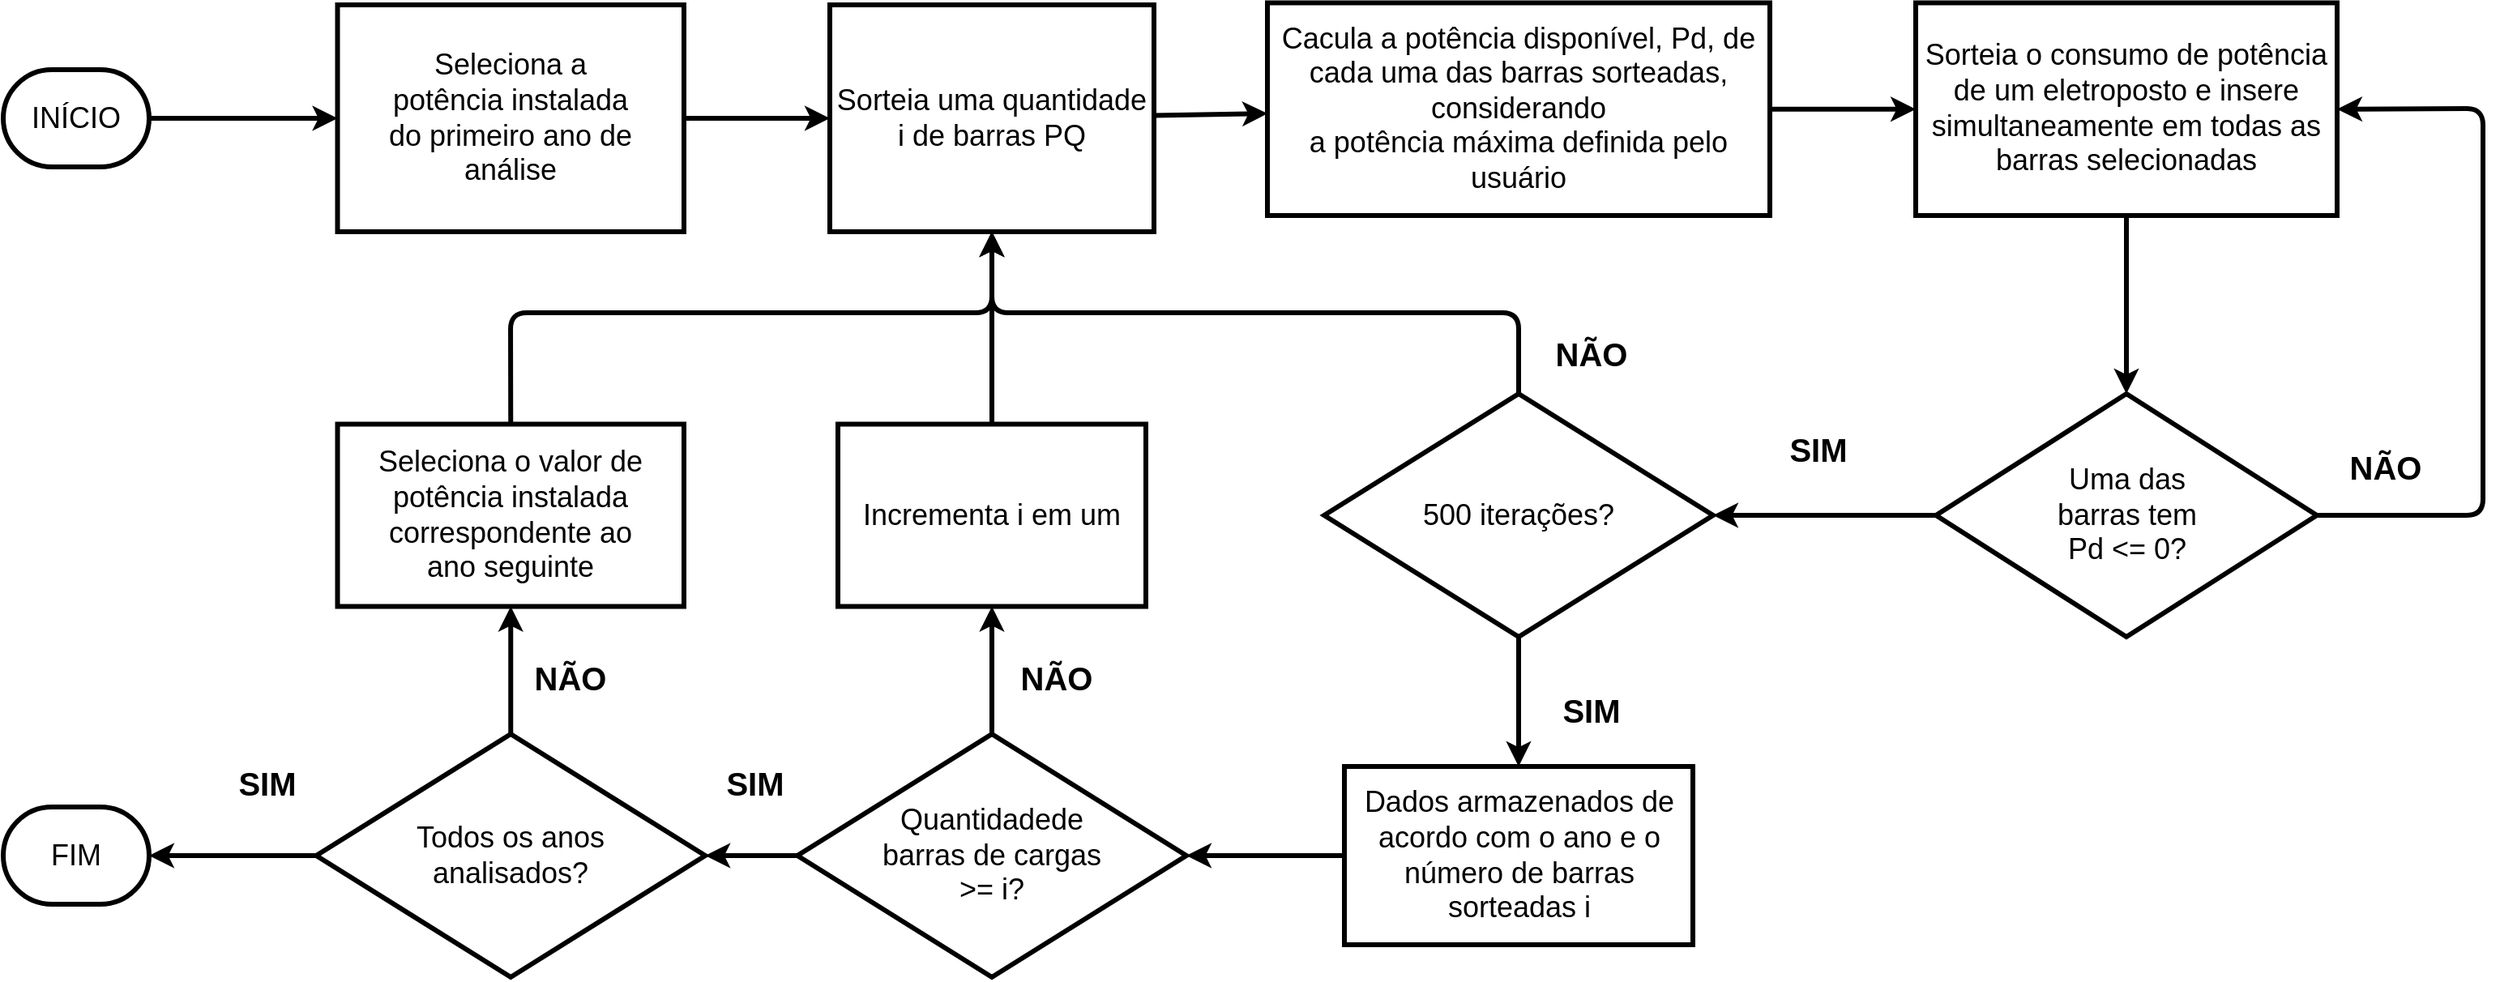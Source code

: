 <mxfile>
    <diagram id="v7DR3OZrTKcgggxZ--NC" name="Page-1">
        <mxGraphModel dx="2772" dy="778" grid="1" gridSize="10" guides="1" tooltips="1" connect="1" arrows="1" fold="1" page="1" pageScale="1" pageWidth="850" pageHeight="1100" math="0" shadow="0">
            <root>
                <mxCell id="0"/>
                <mxCell id="1" parent="0"/>
                <mxCell id="134" value="" style="edgeStyle=none;html=1;strokeWidth=3;fontSize=18;entryX=0;entryY=0.5;entryDx=0;entryDy=0;" parent="1" source="83" target="153" edge="1">
                    <mxGeometry relative="1" as="geometry"/>
                </mxCell>
                <mxCell id="83" value="&lt;font style=&quot;font-size: 18px;&quot;&gt;INÍCIO&lt;/font&gt;" style="rounded=1;whiteSpace=wrap;html=1;arcSize=50;strokeWidth=3;fontSize=18;" parent="1" vertex="1">
                    <mxGeometry x="-960" y="670" width="90" height="60" as="geometry"/>
                </mxCell>
                <mxCell id="123" value="" style="edgeStyle=none;html=1;fontSize=18;strokeWidth=3;" parent="1" source="85" target="119" edge="1">
                    <mxGeometry relative="1" as="geometry"/>
                </mxCell>
                <mxCell id="85" value="&lt;span style=&quot;font-size: 18px;&quot;&gt;Cacula a potência disponível, Pd, de cada uma das barras sorteadas, considerando&lt;br style=&quot;font-size: 18px;&quot;&gt;a potência máxima definida pelo usuário&lt;/span&gt;" style="rounded=0;whiteSpace=wrap;html=1;strokeWidth=3;fontSize=18;" parent="1" vertex="1">
                    <mxGeometry x="-180" y="628.75" width="310" height="131.25" as="geometry"/>
                </mxCell>
                <mxCell id="136" value="" style="edgeStyle=none;html=1;strokeWidth=3;fontSize=18;" parent="1" source="89" target="85" edge="1">
                    <mxGeometry relative="1" as="geometry"/>
                </mxCell>
                <mxCell id="89" value="&lt;span style=&quot;font-size: 18px;&quot;&gt;Sorteia uma quantidade i de barras PQ&lt;/span&gt;" style="rounded=0;whiteSpace=wrap;html=1;strokeWidth=3;fontSize=18;" parent="1" vertex="1">
                    <mxGeometry x="-450" y="630" width="200" height="140" as="geometry"/>
                </mxCell>
                <mxCell id="127" value="" style="edgeStyle=none;html=1;strokeWidth=3;fontSize=18;" parent="1" source="118" target="121" edge="1">
                    <mxGeometry relative="1" as="geometry"/>
                </mxCell>
                <mxCell id="181" style="edgeStyle=none;html=1;exitX=1;exitY=0.5;exitDx=0;exitDy=0;entryX=1;entryY=0.5;entryDx=0;entryDy=0;strokeWidth=3;fontSize=18;" edge="1" parent="1" source="118" target="119">
                    <mxGeometry relative="1" as="geometry">
                        <Array as="points">
                            <mxPoint x="570" y="945"/>
                            <mxPoint x="570" y="694"/>
                        </Array>
                    </mxGeometry>
                </mxCell>
                <mxCell id="118" value="&lt;font style=&quot;font-size: 18px;&quot;&gt;Uma das&lt;br style=&quot;font-size: 18px;&quot;&gt;barras tem&lt;br style=&quot;font-size: 18px;&quot;&gt;Pd&amp;nbsp;&amp;lt;= 0?&lt;/font&gt;" style="rhombus;whiteSpace=wrap;html=1;strokeWidth=3;fontSize=18;" parent="1" vertex="1">
                    <mxGeometry x="232.5" y="870" width="235" height="150" as="geometry"/>
                </mxCell>
                <mxCell id="180" value="" style="edgeStyle=none;html=1;strokeWidth=3;fontSize=18;" edge="1" parent="1" source="119" target="118">
                    <mxGeometry relative="1" as="geometry"/>
                </mxCell>
                <mxCell id="119" value="&lt;span style=&quot;font-size: 18px;&quot;&gt;Sorteia o consumo de potência de um eletroposto e insere simultaneamente em todas as barras selecionadas&lt;/span&gt;" style="rounded=0;whiteSpace=wrap;html=1;strokeWidth=3;fontSize=18;" parent="1" vertex="1">
                    <mxGeometry x="220" y="628.75" width="260" height="131.25" as="geometry"/>
                </mxCell>
                <mxCell id="137" style="edgeStyle=none;html=1;exitX=0.5;exitY=0;exitDx=0;exitDy=0;strokeWidth=3;fontSize=18;entryX=0.5;entryY=1;entryDx=0;entryDy=0;" parent="1" source="121" target="89" edge="1">
                    <mxGeometry relative="1" as="geometry">
                        <mxPoint x="-70" y="800" as="targetPoint"/>
                        <Array as="points">
                            <mxPoint x="-25" y="820"/>
                            <mxPoint x="-350" y="820"/>
                        </Array>
                    </mxGeometry>
                </mxCell>
                <mxCell id="170" style="edgeStyle=none;html=1;exitX=0.5;exitY=1;exitDx=0;exitDy=0;entryX=0.5;entryY=0;entryDx=0;entryDy=0;strokeWidth=3;fontSize=18;" edge="1" parent="1" source="121" target="169">
                    <mxGeometry relative="1" as="geometry"/>
                </mxCell>
                <mxCell id="121" value="&lt;span style=&quot;font-size: 18px;&quot;&gt;500 iterações?&lt;/span&gt;" style="rhombus;whiteSpace=wrap;html=1;strokeWidth=3;fontSize=18;" parent="1" vertex="1">
                    <mxGeometry x="-145" y="870" width="240" height="150" as="geometry"/>
                </mxCell>
                <mxCell id="156" style="edgeStyle=none;html=1;exitX=0.5;exitY=0;exitDx=0;exitDy=0;entryX=0.5;entryY=1;entryDx=0;entryDy=0;strokeWidth=3;fontSize=18;" edge="1" parent="1" source="122" target="89">
                    <mxGeometry relative="1" as="geometry"/>
                </mxCell>
                <mxCell id="122" value="&lt;span style=&quot;font-size: 18px;&quot;&gt;Incrementa i em um&lt;/span&gt;" style="rounded=0;whiteSpace=wrap;html=1;strokeWidth=3;fontSize=18;" parent="1" vertex="1">
                    <mxGeometry x="-445" y="888.75" width="190" height="112.5" as="geometry"/>
                </mxCell>
                <mxCell id="139" style="edgeStyle=none;html=1;exitX=0.5;exitY=0;exitDx=0;exitDy=0;entryX=0.5;entryY=1;entryDx=0;entryDy=0;strokeWidth=3;fontSize=18;" parent="1" source="131" target="122" edge="1">
                    <mxGeometry relative="1" as="geometry"/>
                </mxCell>
                <mxCell id="158" style="edgeStyle=none;html=1;exitX=0;exitY=0.5;exitDx=0;exitDy=0;entryX=1;entryY=0.5;entryDx=0;entryDy=0;strokeWidth=3;fontSize=18;" edge="1" parent="1" source="131" target="132">
                    <mxGeometry relative="1" as="geometry"/>
                </mxCell>
                <mxCell id="131" value="&lt;span style=&quot;font-size: 18px;&quot;&gt;Quantidadede&lt;br style=&quot;font-size: 18px;&quot;&gt;barras de cargas&lt;br style=&quot;font-size: 18px;&quot;&gt;&amp;gt;= i?&lt;/span&gt;" style="rhombus;whiteSpace=wrap;html=1;strokeWidth=3;fontSize=18;" parent="1" vertex="1">
                    <mxGeometry x="-470" y="1080" width="240" height="150" as="geometry"/>
                </mxCell>
                <mxCell id="159" value="" style="edgeStyle=none;html=1;strokeWidth=3;fontSize=18;" edge="1" parent="1" source="132" target="154">
                    <mxGeometry relative="1" as="geometry"/>
                </mxCell>
                <mxCell id="160" value="" style="edgeStyle=none;html=1;strokeWidth=3;fontSize=18;" edge="1" parent="1" source="132" target="141">
                    <mxGeometry relative="1" as="geometry"/>
                </mxCell>
                <mxCell id="132" value="&lt;span style=&quot;font-size: 18px;&quot;&gt;Todos os anos&lt;br&gt;analisados?&lt;/span&gt;" style="rhombus;whiteSpace=wrap;html=1;strokeWidth=3;fontSize=18;" parent="1" vertex="1">
                    <mxGeometry x="-766.87" y="1080" width="240" height="150" as="geometry"/>
                </mxCell>
                <mxCell id="141" value="&lt;font style=&quot;font-size: 18px;&quot;&gt;FIM&lt;/font&gt;" style="rounded=1;whiteSpace=wrap;html=1;arcSize=50;strokeWidth=3;fontSize=18;" parent="1" vertex="1">
                    <mxGeometry x="-960" y="1125" width="90" height="60" as="geometry"/>
                </mxCell>
                <mxCell id="155" style="edgeStyle=none;html=1;exitX=1;exitY=0.5;exitDx=0;exitDy=0;entryX=0;entryY=0.5;entryDx=0;entryDy=0;strokeWidth=3;fontSize=18;" edge="1" parent="1" source="153" target="89">
                    <mxGeometry relative="1" as="geometry"/>
                </mxCell>
                <mxCell id="153" value="&lt;span style=&quot;font-size: 18px;&quot;&gt;Seleciona a&lt;br style=&quot;font-size: 18px;&quot;&gt;potência instalada do&amp;nbsp;primeiro ano de análise&lt;/span&gt;" style="rounded=0;whiteSpace=wrap;html=1;strokeWidth=3;fontSize=18;" vertex="1" parent="1">
                    <mxGeometry x="-753.75" y="630" width="213.75" height="140" as="geometry"/>
                </mxCell>
                <mxCell id="161" style="edgeStyle=none;html=1;exitX=0.5;exitY=0;exitDx=0;exitDy=0;entryX=0.5;entryY=1;entryDx=0;entryDy=0;strokeWidth=3;fontSize=18;" edge="1" parent="1" source="154" target="89">
                    <mxGeometry relative="1" as="geometry">
                        <Array as="points">
                            <mxPoint x="-647" y="820"/>
                            <mxPoint x="-350" y="820"/>
                        </Array>
                    </mxGeometry>
                </mxCell>
                <mxCell id="154" value="&lt;font style=&quot;font-size: 18px;&quot;&gt;Seleciona o valor de potência instalada correspondente ao&lt;br style=&quot;font-size: 18px;&quot;&gt;ano seguinte&lt;/font&gt;" style="rounded=0;whiteSpace=wrap;html=1;strokeWidth=3;fontSize=18;" vertex="1" parent="1">
                    <mxGeometry x="-753.75" y="888.75" width="213.75" height="112.5" as="geometry"/>
                </mxCell>
                <mxCell id="164" value="&lt;font style=&quot;font-size: 20px;&quot;&gt;NÃO&lt;/font&gt;" style="text;strokeColor=none;align=center;fillColor=none;html=1;verticalAlign=middle;whiteSpace=wrap;rounded=0;fontStyle=1;fontSize=20;" vertex="1" parent="1">
                    <mxGeometry x="480" y="900" width="60" height="30" as="geometry"/>
                </mxCell>
                <mxCell id="167" value="&lt;font style=&quot;font-size: 20px;&quot;&gt;SIM&lt;/font&gt;" style="text;strokeColor=none;align=center;fillColor=none;html=1;verticalAlign=middle;whiteSpace=wrap;rounded=0;fontStyle=1;fontSize=20;" vertex="1" parent="1">
                    <mxGeometry x="130" y="888.75" width="60" height="30" as="geometry"/>
                </mxCell>
                <mxCell id="175" style="edgeStyle=none;html=1;exitX=0;exitY=0.5;exitDx=0;exitDy=0;entryX=1;entryY=0.5;entryDx=0;entryDy=0;strokeWidth=3;fontSize=18;" edge="1" parent="1" source="169" target="131">
                    <mxGeometry relative="1" as="geometry"/>
                </mxCell>
                <mxCell id="169" value="&lt;span style=&quot;font-size: 18px;&quot;&gt;Dados armazenados de acordo com o ano e o número de barras sorteadas i&lt;/span&gt;" style="rounded=0;whiteSpace=wrap;html=1;strokeWidth=3;fontSize=18;" vertex="1" parent="1">
                    <mxGeometry x="-132.5" y="1100" width="215" height="110" as="geometry"/>
                </mxCell>
                <mxCell id="182" value="&lt;font style=&quot;font-size: 20px;&quot;&gt;NÃO&lt;/font&gt;" style="text;strokeColor=none;align=center;fillColor=none;html=1;verticalAlign=middle;whiteSpace=wrap;rounded=0;fontStyle=1;fontSize=20;" vertex="1" parent="1">
                    <mxGeometry x="-10" y="830" width="60" height="30" as="geometry"/>
                </mxCell>
                <mxCell id="183" value="&lt;font style=&quot;font-size: 20px;&quot;&gt;SIM&lt;/font&gt;" style="text;strokeColor=none;align=center;fillColor=none;html=1;verticalAlign=middle;whiteSpace=wrap;rounded=0;fontStyle=1;fontSize=20;" vertex="1" parent="1">
                    <mxGeometry x="-10" y="1050" width="60" height="30" as="geometry"/>
                </mxCell>
                <mxCell id="184" value="&lt;font style=&quot;font-size: 20px;&quot;&gt;NÃO&lt;/font&gt;" style="text;strokeColor=none;align=center;fillColor=none;html=1;verticalAlign=middle;whiteSpace=wrap;rounded=0;fontStyle=1;fontSize=20;" vertex="1" parent="1">
                    <mxGeometry x="-340" y="1030" width="60" height="30" as="geometry"/>
                </mxCell>
                <mxCell id="185" value="&lt;font style=&quot;font-size: 20px;&quot;&gt;SIM&lt;/font&gt;" style="text;strokeColor=none;align=center;fillColor=none;html=1;verticalAlign=middle;whiteSpace=wrap;rounded=0;fontStyle=1;fontSize=20;" vertex="1" parent="1">
                    <mxGeometry x="-526.25" y="1095" width="60" height="30" as="geometry"/>
                </mxCell>
                <mxCell id="186" value="&lt;font style=&quot;font-size: 20px;&quot;&gt;SIM&lt;/font&gt;" style="text;strokeColor=none;align=center;fillColor=none;html=1;verticalAlign=middle;whiteSpace=wrap;rounded=0;fontStyle=1;fontSize=20;" vertex="1" parent="1">
                    <mxGeometry x="-826.87" y="1095" width="60" height="30" as="geometry"/>
                </mxCell>
                <mxCell id="187" value="&lt;font style=&quot;font-size: 20px;&quot;&gt;NÃO&lt;/font&gt;" style="text;strokeColor=none;align=center;fillColor=none;html=1;verticalAlign=middle;whiteSpace=wrap;rounded=0;fontStyle=1;fontSize=20;" vertex="1" parent="1">
                    <mxGeometry x="-640" y="1030" width="60" height="30" as="geometry"/>
                </mxCell>
            </root>
        </mxGraphModel>
    </diagram>
</mxfile>